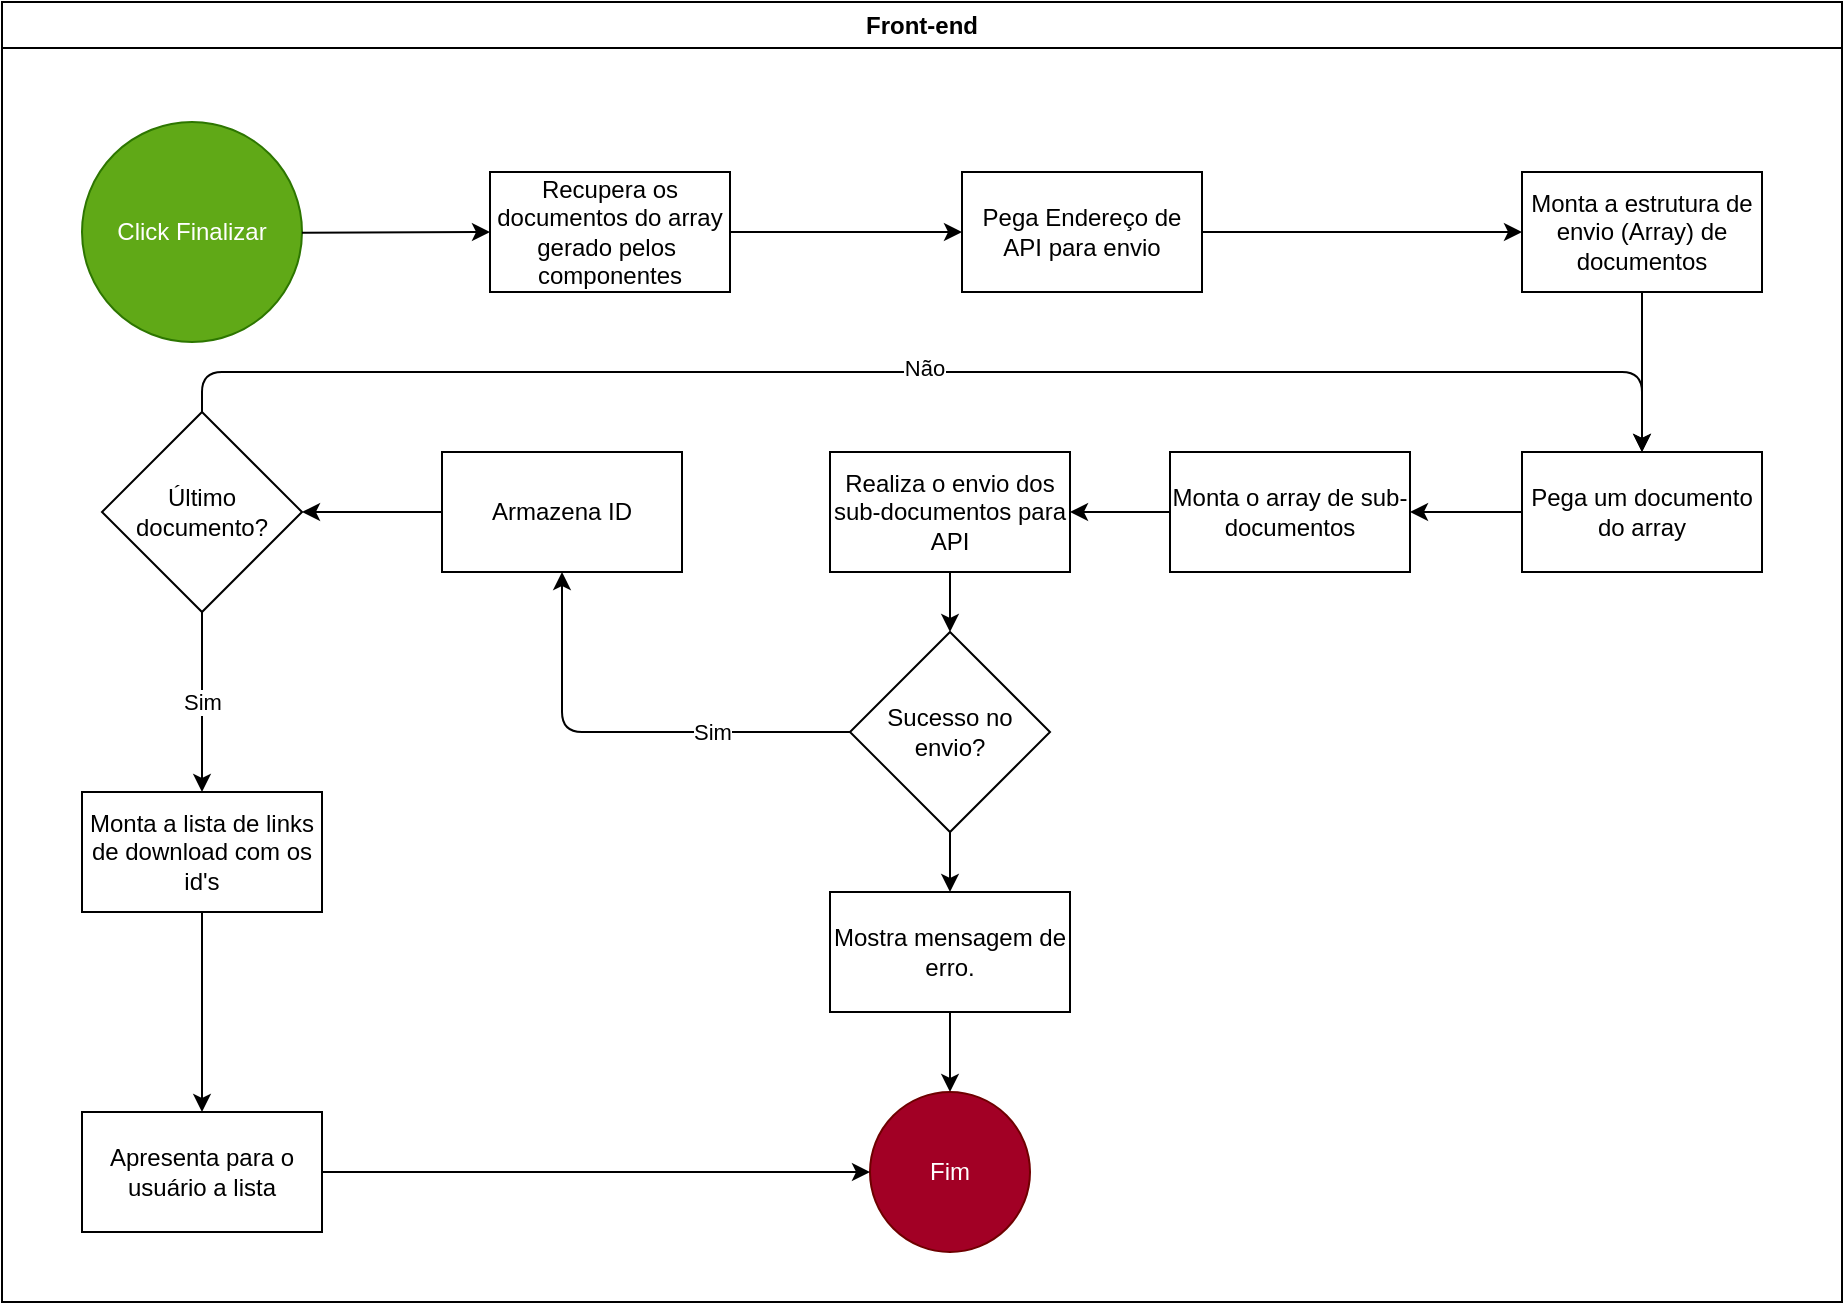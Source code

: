 <mxfile>
    <diagram id="wBrmlLVyGoueniPOxYUC" name="Page-1">
        <mxGraphModel dx="2551" dy="1230" grid="1" gridSize="10" guides="1" tooltips="1" connect="1" arrows="1" fold="1" page="1" pageScale="1" pageWidth="827" pageHeight="1169" math="0" shadow="0">
            <root>
                <mxCell id="0"/>
                <mxCell id="1" parent="0"/>
                <mxCell id="5" value="Front-end" style="swimlane;whiteSpace=wrap;html=1;" vertex="1" parent="1">
                    <mxGeometry x="-60" y="220" width="920" height="650" as="geometry"/>
                </mxCell>
                <mxCell id="2" value="Click Finalizar" style="ellipse;whiteSpace=wrap;html=1;aspect=fixed;fillColor=#60a917;fontColor=#ffffff;strokeColor=#2D7600;" vertex="1" parent="5">
                    <mxGeometry x="40" y="60" width="110" height="110" as="geometry"/>
                </mxCell>
                <mxCell id="7" value="" style="edgeStyle=none;html=1;" edge="1" parent="5" source="3" target="6">
                    <mxGeometry relative="1" as="geometry"/>
                </mxCell>
                <mxCell id="3" value="Recupera os documentos do array gerado pelos&amp;nbsp; componentes" style="whiteSpace=wrap;html=1;" vertex="1" parent="5">
                    <mxGeometry x="244" y="85" width="120" height="60" as="geometry"/>
                </mxCell>
                <mxCell id="4" value="" style="edgeStyle=none;html=1;" edge="1" parent="5" source="2" target="3">
                    <mxGeometry relative="1" as="geometry"/>
                </mxCell>
                <mxCell id="9" value="" style="edgeStyle=none;html=1;" edge="1" parent="5" source="6" target="8">
                    <mxGeometry relative="1" as="geometry"/>
                </mxCell>
                <mxCell id="6" value="Pega Endereço de API para envio" style="whiteSpace=wrap;html=1;" vertex="1" parent="5">
                    <mxGeometry x="480" y="85" width="120" height="60" as="geometry"/>
                </mxCell>
                <mxCell id="11" value="" style="edgeStyle=none;html=1;" edge="1" parent="5" source="8" target="10">
                    <mxGeometry relative="1" as="geometry">
                        <Array as="points">
                            <mxPoint x="820" y="115"/>
                        </Array>
                    </mxGeometry>
                </mxCell>
                <mxCell id="8" value="Monta a estrutura de envio (Array) de documentos" style="whiteSpace=wrap;html=1;" vertex="1" parent="5">
                    <mxGeometry x="760" y="85" width="120" height="60" as="geometry"/>
                </mxCell>
                <mxCell id="13" value="" style="edgeStyle=none;html=1;" edge="1" parent="5" source="10" target="12">
                    <mxGeometry relative="1" as="geometry"/>
                </mxCell>
                <mxCell id="10" value="Pega um documento do array" style="whiteSpace=wrap;html=1;" vertex="1" parent="5">
                    <mxGeometry x="760" y="225" width="120" height="60" as="geometry"/>
                </mxCell>
                <mxCell id="15" value="" style="edgeStyle=none;html=1;" edge="1" parent="5" source="12" target="14">
                    <mxGeometry relative="1" as="geometry"/>
                </mxCell>
                <mxCell id="12" value="Monta o array de sub-documentos" style="whiteSpace=wrap;html=1;" vertex="1" parent="5">
                    <mxGeometry x="584" y="225" width="120" height="60" as="geometry"/>
                </mxCell>
                <mxCell id="39" style="edgeStyle=none;html=1;entryX=0.5;entryY=0;entryDx=0;entryDy=0;" edge="1" parent="5" source="14" target="24">
                    <mxGeometry relative="1" as="geometry"/>
                </mxCell>
                <mxCell id="14" value="Realiza o envio dos sub-documentos para API" style="whiteSpace=wrap;html=1;" vertex="1" parent="5">
                    <mxGeometry x="414" y="225" width="120" height="60" as="geometry"/>
                </mxCell>
                <mxCell id="20" style="edgeStyle=none;html=1;exitX=0.5;exitY=0;exitDx=0;exitDy=0;" edge="1" parent="5" source="18" target="10">
                    <mxGeometry relative="1" as="geometry">
                        <Array as="points">
                            <mxPoint x="100" y="185"/>
                            <mxPoint x="820" y="185"/>
                        </Array>
                    </mxGeometry>
                </mxCell>
                <mxCell id="21" value="Não" style="edgeLabel;html=1;align=center;verticalAlign=middle;resizable=0;points=[];" vertex="1" connectable="0" parent="20">
                    <mxGeometry x="-0.025" y="2" relative="1" as="geometry">
                        <mxPoint as="offset"/>
                    </mxGeometry>
                </mxCell>
                <mxCell id="23" value="Sim" style="edgeStyle=none;html=1;" edge="1" parent="5" source="18" target="22">
                    <mxGeometry relative="1" as="geometry"/>
                </mxCell>
                <mxCell id="18" value="Último documento?" style="rhombus;whiteSpace=wrap;html=1;" vertex="1" parent="5">
                    <mxGeometry x="50" y="205" width="100" height="100" as="geometry"/>
                </mxCell>
                <mxCell id="37" value="" style="edgeStyle=none;html=1;" edge="1" parent="5" source="22" target="36">
                    <mxGeometry relative="1" as="geometry"/>
                </mxCell>
                <mxCell id="22" value="Monta a lista de links de download com os id's" style="whiteSpace=wrap;html=1;" vertex="1" parent="5">
                    <mxGeometry x="40" y="395" width="120" height="60" as="geometry"/>
                </mxCell>
                <mxCell id="29" value="" style="edgeStyle=none;html=1;" edge="1" parent="5" source="24" target="28">
                    <mxGeometry relative="1" as="geometry"/>
                </mxCell>
                <mxCell id="33" value="" style="edgeStyle=none;html=1;" edge="1" parent="5" source="24" target="32">
                    <mxGeometry relative="1" as="geometry">
                        <Array as="points">
                            <mxPoint x="280" y="365"/>
                        </Array>
                    </mxGeometry>
                </mxCell>
                <mxCell id="34" value="Sim" style="edgeLabel;html=1;align=center;verticalAlign=middle;resizable=0;points=[];" vertex="1" connectable="0" parent="33">
                    <mxGeometry x="-0.425" y="-1" relative="1" as="geometry">
                        <mxPoint x="-5" y="1" as="offset"/>
                    </mxGeometry>
                </mxCell>
                <mxCell id="24" value="Sucesso no envio?" style="rhombus;whiteSpace=wrap;html=1;" vertex="1" parent="5">
                    <mxGeometry x="424" y="315" width="100" height="100" as="geometry"/>
                </mxCell>
                <mxCell id="31" style="edgeStyle=none;html=1;entryX=0.5;entryY=0;entryDx=0;entryDy=0;" edge="1" parent="5" source="28" target="30">
                    <mxGeometry relative="1" as="geometry"/>
                </mxCell>
                <mxCell id="28" value="Mostra mensagem de erro." style="whiteSpace=wrap;html=1;" vertex="1" parent="5">
                    <mxGeometry x="414" y="445" width="120" height="60" as="geometry"/>
                </mxCell>
                <mxCell id="30" value="Fim" style="ellipse;whiteSpace=wrap;html=1;fillColor=#a20025;fontColor=#ffffff;strokeColor=#6F0000;" vertex="1" parent="5">
                    <mxGeometry x="434" y="545" width="80" height="80" as="geometry"/>
                </mxCell>
                <mxCell id="35" style="edgeStyle=none;html=1;entryX=1;entryY=0.5;entryDx=0;entryDy=0;" edge="1" parent="5" target="18">
                    <mxGeometry relative="1" as="geometry">
                        <mxPoint x="275" y="255" as="sourcePoint"/>
                    </mxGeometry>
                </mxCell>
                <mxCell id="32" value="Armazena ID" style="whiteSpace=wrap;html=1;" vertex="1" parent="5">
                    <mxGeometry x="220" y="225" width="120" height="60" as="geometry"/>
                </mxCell>
                <mxCell id="38" style="edgeStyle=none;html=1;" edge="1" parent="5" source="36" target="30">
                    <mxGeometry relative="1" as="geometry"/>
                </mxCell>
                <mxCell id="36" value="Apresenta para o usuário a lista" style="whiteSpace=wrap;html=1;" vertex="1" parent="5">
                    <mxGeometry x="40" y="555" width="120" height="60" as="geometry"/>
                </mxCell>
            </root>
        </mxGraphModel>
    </diagram>
</mxfile>